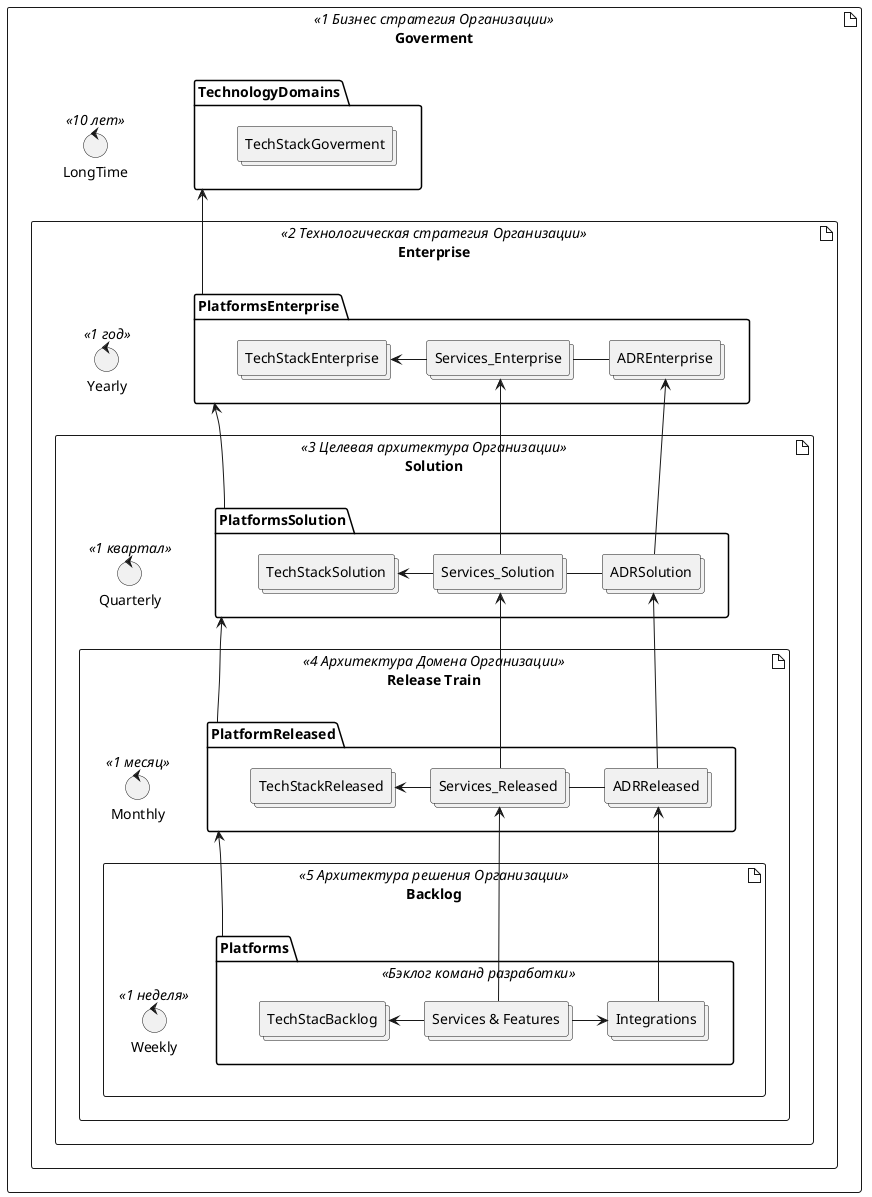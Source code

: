 @startuml
artifact Goverment <<1 Бизнес стратегия Организации>> {
control LongTime <<10 лет>>

Folder TechnologyDomains {
collections TechStackGoverment
}

artifact Enterprise <<2 Технологическая стратегия Организации>> {
Folder PlatformsEnterprise {
collections TechStackEnterprise
collections ADREnterprise
collections Services_Enterprise
ADREnterprise -left- Services_Enterprise
Services_Enterprise -left-> TechStackEnterprise 
}


control Yearly <<1 год>>
artifact Solution <<3 Целевая архитектура Организации>> {
Folder PlatformsSolution {
collections TechStackSolution
collections ADRSolution
collections Services_Solution
Services_Solution -left-> TechStackSolution 
ADRSolution -left- Services_Solution
}
control Quarterly <<1 квартал>>
artifact "Release Train" as Release <<4 Архитектура Домена Организации>> {
control Monthly <<1 месяц>>
Folder PlatformReleased {
collections TechStackReleased
collections ADRReleased
collections Services_Released
TechStackReleased <-right- Services_Released
Services_Released -left- ADRReleased
}
artifact Backlog <<5 Архитектура решения Организации>> {
control Weekly <<1 неделя>>
Folder Platforms <<Бэклог команд разработки>> {
collections "Services & Features" as  Services
collections TechStacBacklog
collections Integrations
Services -left-> TechStacBacklog
Integrations <-left- Services
     }
    }
   }
  }
 }
}

PlatformsEnterprise -up-> TechnologyDomains
PlatformsSolution -up-> PlatformsEnterprise
PlatformReleased -up-> PlatformsSolution
Platforms -up-> PlatformReleased

Services_Solution -up-> Services_Enterprise
Services_Released -up-> Services_Solution
Services -up-> Services_Released

ADRSolution -up-> ADREnterprise
ADRReleased -up-> ADRSolution
Integrations -up-> ADRReleased
@endum
